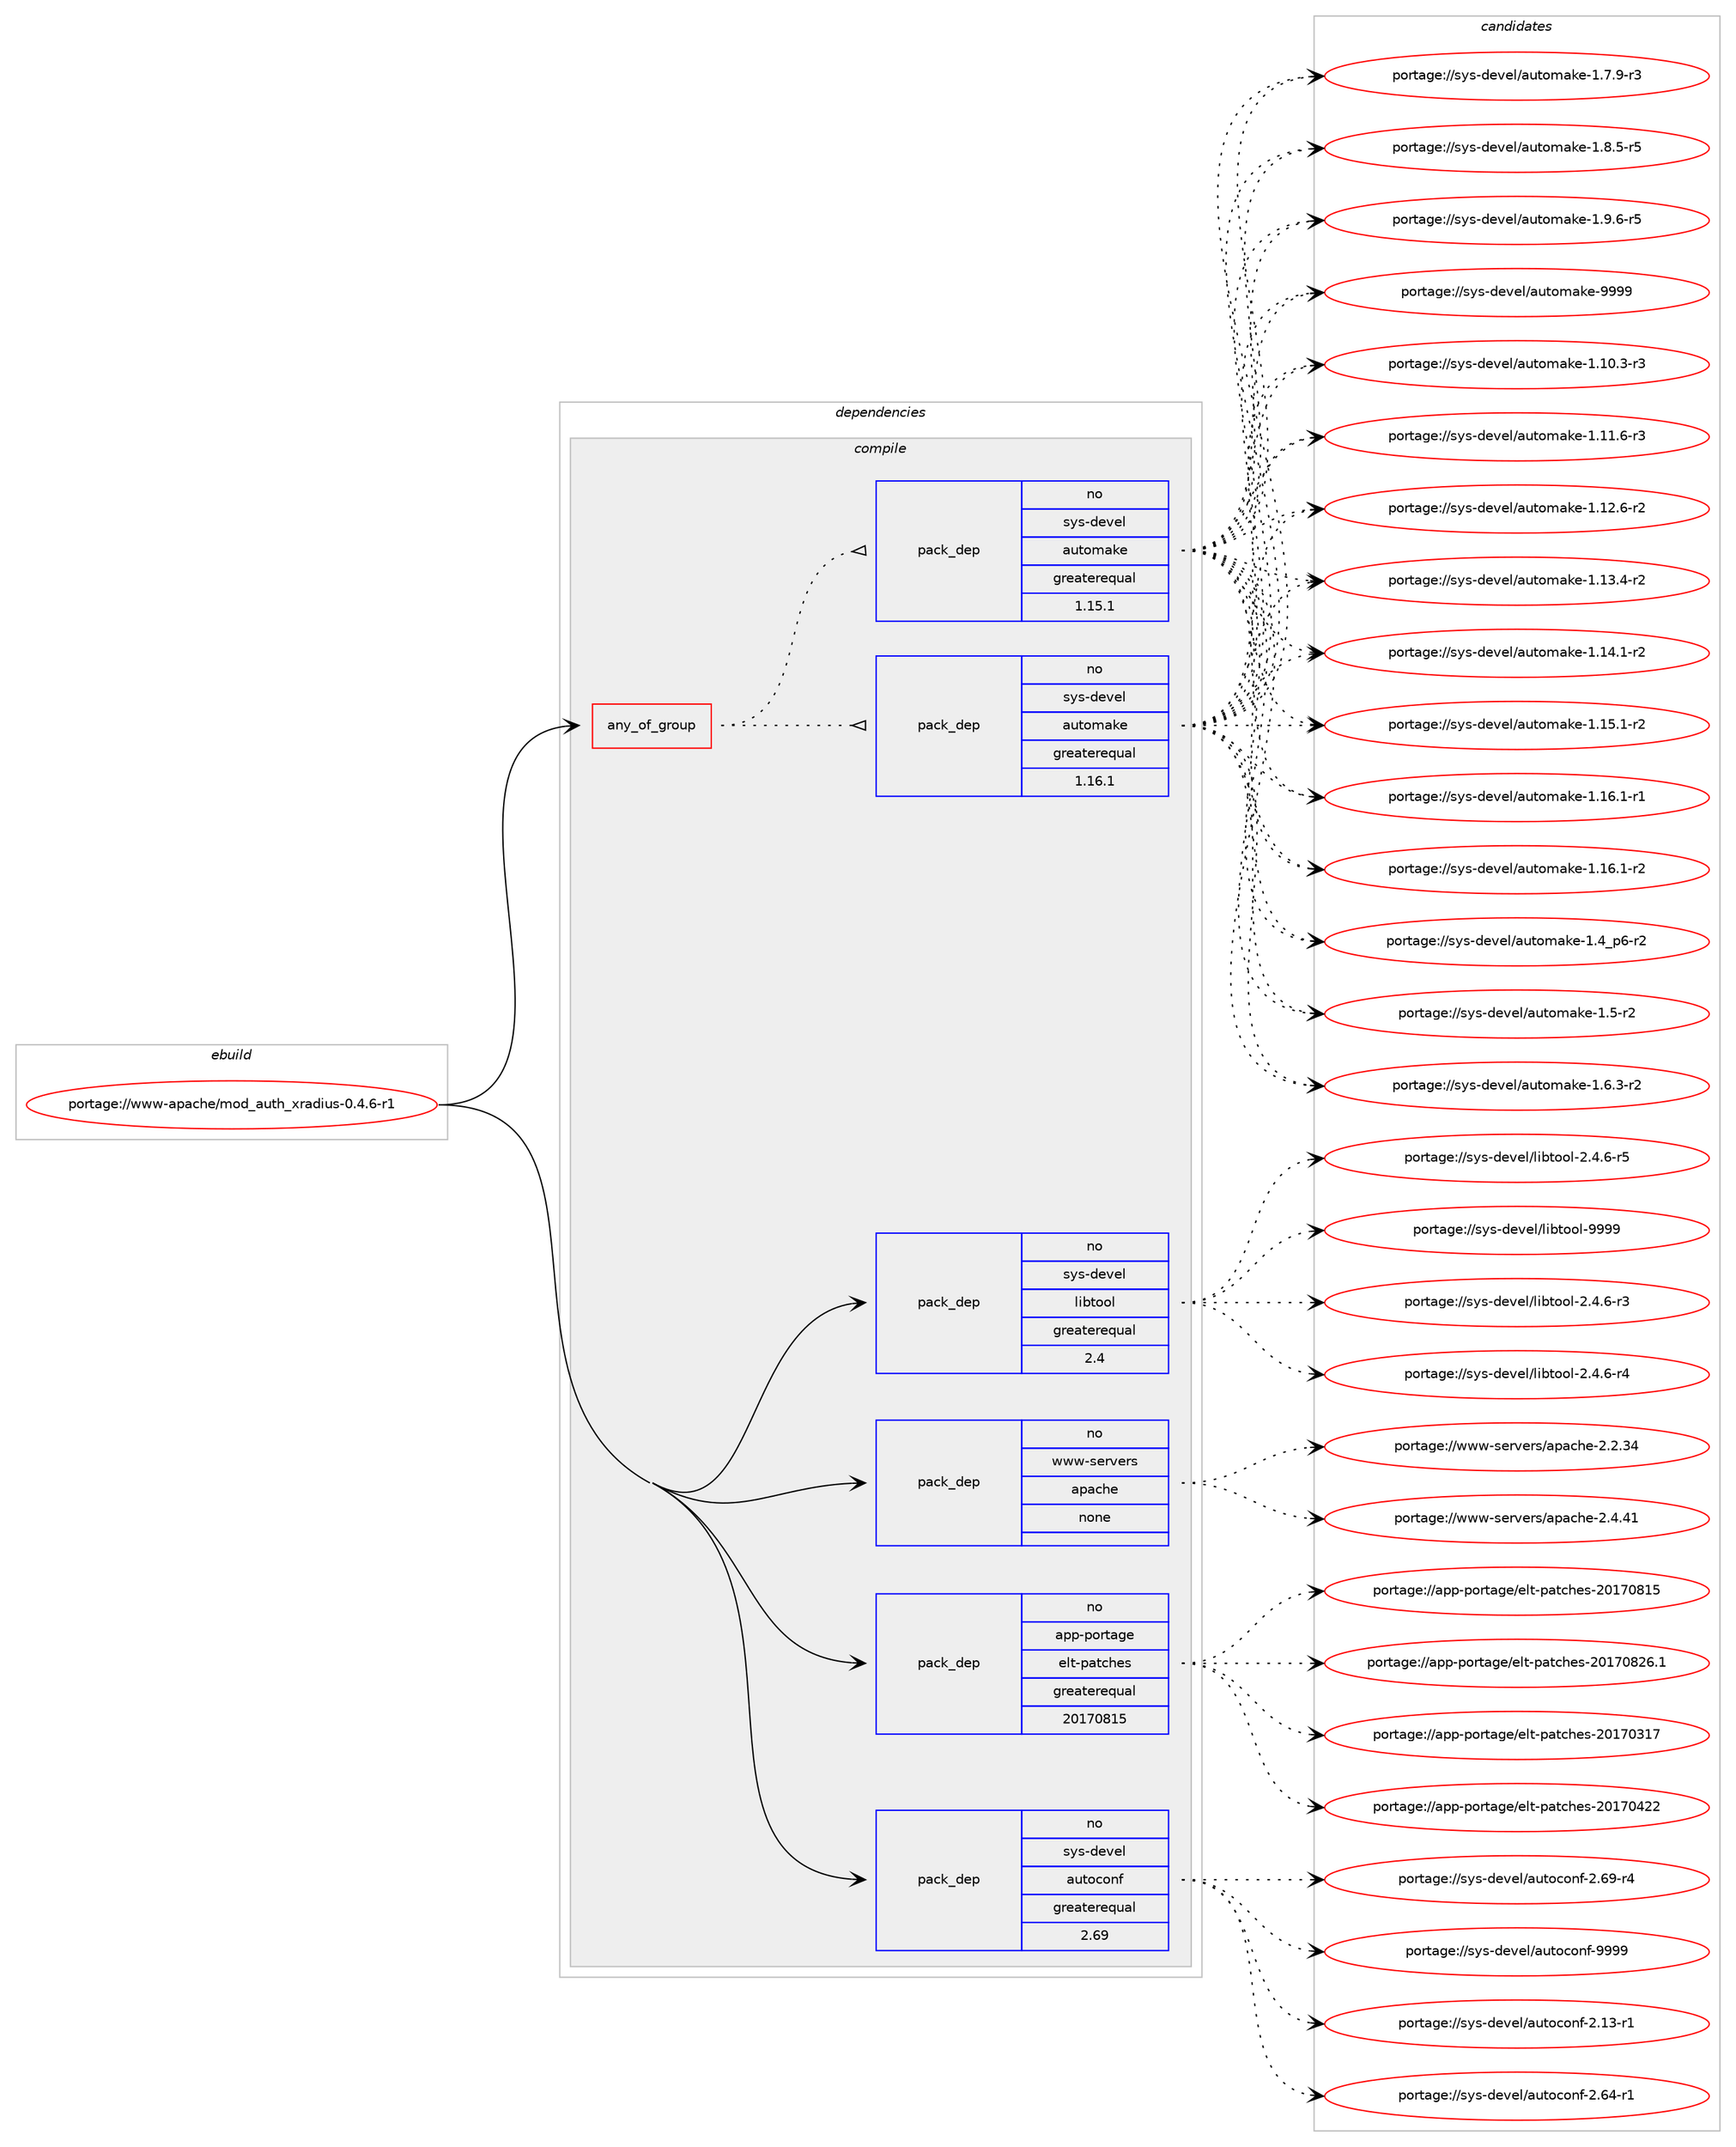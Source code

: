 digraph prolog {

# *************
# Graph options
# *************

newrank=true;
concentrate=true;
compound=true;
graph [rankdir=LR,fontname=Helvetica,fontsize=10,ranksep=1.5];#, ranksep=2.5, nodesep=0.2];
edge  [arrowhead=vee];
node  [fontname=Helvetica,fontsize=10];

# **********
# The ebuild
# **********

subgraph cluster_leftcol {
color=gray;
rank=same;
label=<<i>ebuild</i>>;
id [label="portage://www-apache/mod_auth_xradius-0.4.6-r1", color=red, width=4, href="../www-apache/mod_auth_xradius-0.4.6-r1.svg"];
}

# ****************
# The dependencies
# ****************

subgraph cluster_midcol {
color=gray;
label=<<i>dependencies</i>>;
subgraph cluster_compile {
fillcolor="#eeeeee";
style=filled;
label=<<i>compile</i>>;
subgraph any7441 {
dependency436272 [label=<<TABLE BORDER="0" CELLBORDER="1" CELLSPACING="0" CELLPADDING="4"><TR><TD CELLPADDING="10">any_of_group</TD></TR></TABLE>>, shape=none, color=red];subgraph pack323420 {
dependency436273 [label=<<TABLE BORDER="0" CELLBORDER="1" CELLSPACING="0" CELLPADDING="4" WIDTH="220"><TR><TD ROWSPAN="6" CELLPADDING="30">pack_dep</TD></TR><TR><TD WIDTH="110">no</TD></TR><TR><TD>sys-devel</TD></TR><TR><TD>automake</TD></TR><TR><TD>greaterequal</TD></TR><TR><TD>1.16.1</TD></TR></TABLE>>, shape=none, color=blue];
}
dependency436272:e -> dependency436273:w [weight=20,style="dotted",arrowhead="oinv"];
subgraph pack323421 {
dependency436274 [label=<<TABLE BORDER="0" CELLBORDER="1" CELLSPACING="0" CELLPADDING="4" WIDTH="220"><TR><TD ROWSPAN="6" CELLPADDING="30">pack_dep</TD></TR><TR><TD WIDTH="110">no</TD></TR><TR><TD>sys-devel</TD></TR><TR><TD>automake</TD></TR><TR><TD>greaterequal</TD></TR><TR><TD>1.15.1</TD></TR></TABLE>>, shape=none, color=blue];
}
dependency436272:e -> dependency436274:w [weight=20,style="dotted",arrowhead="oinv"];
}
id:e -> dependency436272:w [weight=20,style="solid",arrowhead="vee"];
subgraph pack323422 {
dependency436275 [label=<<TABLE BORDER="0" CELLBORDER="1" CELLSPACING="0" CELLPADDING="4" WIDTH="220"><TR><TD ROWSPAN="6" CELLPADDING="30">pack_dep</TD></TR><TR><TD WIDTH="110">no</TD></TR><TR><TD>app-portage</TD></TR><TR><TD>elt-patches</TD></TR><TR><TD>greaterequal</TD></TR><TR><TD>20170815</TD></TR></TABLE>>, shape=none, color=blue];
}
id:e -> dependency436275:w [weight=20,style="solid",arrowhead="vee"];
subgraph pack323423 {
dependency436276 [label=<<TABLE BORDER="0" CELLBORDER="1" CELLSPACING="0" CELLPADDING="4" WIDTH="220"><TR><TD ROWSPAN="6" CELLPADDING="30">pack_dep</TD></TR><TR><TD WIDTH="110">no</TD></TR><TR><TD>sys-devel</TD></TR><TR><TD>autoconf</TD></TR><TR><TD>greaterequal</TD></TR><TR><TD>2.69</TD></TR></TABLE>>, shape=none, color=blue];
}
id:e -> dependency436276:w [weight=20,style="solid",arrowhead="vee"];
subgraph pack323424 {
dependency436277 [label=<<TABLE BORDER="0" CELLBORDER="1" CELLSPACING="0" CELLPADDING="4" WIDTH="220"><TR><TD ROWSPAN="6" CELLPADDING="30">pack_dep</TD></TR><TR><TD WIDTH="110">no</TD></TR><TR><TD>sys-devel</TD></TR><TR><TD>libtool</TD></TR><TR><TD>greaterequal</TD></TR><TR><TD>2.4</TD></TR></TABLE>>, shape=none, color=blue];
}
id:e -> dependency436277:w [weight=20,style="solid",arrowhead="vee"];
subgraph pack323425 {
dependency436278 [label=<<TABLE BORDER="0" CELLBORDER="1" CELLSPACING="0" CELLPADDING="4" WIDTH="220"><TR><TD ROWSPAN="6" CELLPADDING="30">pack_dep</TD></TR><TR><TD WIDTH="110">no</TD></TR><TR><TD>www-servers</TD></TR><TR><TD>apache</TD></TR><TR><TD>none</TD></TR><TR><TD></TD></TR></TABLE>>, shape=none, color=blue];
}
id:e -> dependency436278:w [weight=20,style="solid",arrowhead="vee"];
}
subgraph cluster_compileandrun {
fillcolor="#eeeeee";
style=filled;
label=<<i>compile and run</i>>;
}
subgraph cluster_run {
fillcolor="#eeeeee";
style=filled;
label=<<i>run</i>>;
}
}

# **************
# The candidates
# **************

subgraph cluster_choices {
rank=same;
color=gray;
label=<<i>candidates</i>>;

subgraph choice323420 {
color=black;
nodesep=1;
choiceportage11512111545100101118101108479711711611110997107101454946494846514511451 [label="portage://sys-devel/automake-1.10.3-r3", color=red, width=4,href="../sys-devel/automake-1.10.3-r3.svg"];
choiceportage11512111545100101118101108479711711611110997107101454946494946544511451 [label="portage://sys-devel/automake-1.11.6-r3", color=red, width=4,href="../sys-devel/automake-1.11.6-r3.svg"];
choiceportage11512111545100101118101108479711711611110997107101454946495046544511450 [label="portage://sys-devel/automake-1.12.6-r2", color=red, width=4,href="../sys-devel/automake-1.12.6-r2.svg"];
choiceportage11512111545100101118101108479711711611110997107101454946495146524511450 [label="portage://sys-devel/automake-1.13.4-r2", color=red, width=4,href="../sys-devel/automake-1.13.4-r2.svg"];
choiceportage11512111545100101118101108479711711611110997107101454946495246494511450 [label="portage://sys-devel/automake-1.14.1-r2", color=red, width=4,href="../sys-devel/automake-1.14.1-r2.svg"];
choiceportage11512111545100101118101108479711711611110997107101454946495346494511450 [label="portage://sys-devel/automake-1.15.1-r2", color=red, width=4,href="../sys-devel/automake-1.15.1-r2.svg"];
choiceportage11512111545100101118101108479711711611110997107101454946495446494511449 [label="portage://sys-devel/automake-1.16.1-r1", color=red, width=4,href="../sys-devel/automake-1.16.1-r1.svg"];
choiceportage11512111545100101118101108479711711611110997107101454946495446494511450 [label="portage://sys-devel/automake-1.16.1-r2", color=red, width=4,href="../sys-devel/automake-1.16.1-r2.svg"];
choiceportage115121115451001011181011084797117116111109971071014549465295112544511450 [label="portage://sys-devel/automake-1.4_p6-r2", color=red, width=4,href="../sys-devel/automake-1.4_p6-r2.svg"];
choiceportage11512111545100101118101108479711711611110997107101454946534511450 [label="portage://sys-devel/automake-1.5-r2", color=red, width=4,href="../sys-devel/automake-1.5-r2.svg"];
choiceportage115121115451001011181011084797117116111109971071014549465446514511450 [label="portage://sys-devel/automake-1.6.3-r2", color=red, width=4,href="../sys-devel/automake-1.6.3-r2.svg"];
choiceportage115121115451001011181011084797117116111109971071014549465546574511451 [label="portage://sys-devel/automake-1.7.9-r3", color=red, width=4,href="../sys-devel/automake-1.7.9-r3.svg"];
choiceportage115121115451001011181011084797117116111109971071014549465646534511453 [label="portage://sys-devel/automake-1.8.5-r5", color=red, width=4,href="../sys-devel/automake-1.8.5-r5.svg"];
choiceportage115121115451001011181011084797117116111109971071014549465746544511453 [label="portage://sys-devel/automake-1.9.6-r5", color=red, width=4,href="../sys-devel/automake-1.9.6-r5.svg"];
choiceportage115121115451001011181011084797117116111109971071014557575757 [label="portage://sys-devel/automake-9999", color=red, width=4,href="../sys-devel/automake-9999.svg"];
dependency436273:e -> choiceportage11512111545100101118101108479711711611110997107101454946494846514511451:w [style=dotted,weight="100"];
dependency436273:e -> choiceportage11512111545100101118101108479711711611110997107101454946494946544511451:w [style=dotted,weight="100"];
dependency436273:e -> choiceportage11512111545100101118101108479711711611110997107101454946495046544511450:w [style=dotted,weight="100"];
dependency436273:e -> choiceportage11512111545100101118101108479711711611110997107101454946495146524511450:w [style=dotted,weight="100"];
dependency436273:e -> choiceportage11512111545100101118101108479711711611110997107101454946495246494511450:w [style=dotted,weight="100"];
dependency436273:e -> choiceportage11512111545100101118101108479711711611110997107101454946495346494511450:w [style=dotted,weight="100"];
dependency436273:e -> choiceportage11512111545100101118101108479711711611110997107101454946495446494511449:w [style=dotted,weight="100"];
dependency436273:e -> choiceportage11512111545100101118101108479711711611110997107101454946495446494511450:w [style=dotted,weight="100"];
dependency436273:e -> choiceportage115121115451001011181011084797117116111109971071014549465295112544511450:w [style=dotted,weight="100"];
dependency436273:e -> choiceportage11512111545100101118101108479711711611110997107101454946534511450:w [style=dotted,weight="100"];
dependency436273:e -> choiceportage115121115451001011181011084797117116111109971071014549465446514511450:w [style=dotted,weight="100"];
dependency436273:e -> choiceportage115121115451001011181011084797117116111109971071014549465546574511451:w [style=dotted,weight="100"];
dependency436273:e -> choiceportage115121115451001011181011084797117116111109971071014549465646534511453:w [style=dotted,weight="100"];
dependency436273:e -> choiceportage115121115451001011181011084797117116111109971071014549465746544511453:w [style=dotted,weight="100"];
dependency436273:e -> choiceportage115121115451001011181011084797117116111109971071014557575757:w [style=dotted,weight="100"];
}
subgraph choice323421 {
color=black;
nodesep=1;
choiceportage11512111545100101118101108479711711611110997107101454946494846514511451 [label="portage://sys-devel/automake-1.10.3-r3", color=red, width=4,href="../sys-devel/automake-1.10.3-r3.svg"];
choiceportage11512111545100101118101108479711711611110997107101454946494946544511451 [label="portage://sys-devel/automake-1.11.6-r3", color=red, width=4,href="../sys-devel/automake-1.11.6-r3.svg"];
choiceportage11512111545100101118101108479711711611110997107101454946495046544511450 [label="portage://sys-devel/automake-1.12.6-r2", color=red, width=4,href="../sys-devel/automake-1.12.6-r2.svg"];
choiceportage11512111545100101118101108479711711611110997107101454946495146524511450 [label="portage://sys-devel/automake-1.13.4-r2", color=red, width=4,href="../sys-devel/automake-1.13.4-r2.svg"];
choiceportage11512111545100101118101108479711711611110997107101454946495246494511450 [label="portage://sys-devel/automake-1.14.1-r2", color=red, width=4,href="../sys-devel/automake-1.14.1-r2.svg"];
choiceportage11512111545100101118101108479711711611110997107101454946495346494511450 [label="portage://sys-devel/automake-1.15.1-r2", color=red, width=4,href="../sys-devel/automake-1.15.1-r2.svg"];
choiceportage11512111545100101118101108479711711611110997107101454946495446494511449 [label="portage://sys-devel/automake-1.16.1-r1", color=red, width=4,href="../sys-devel/automake-1.16.1-r1.svg"];
choiceportage11512111545100101118101108479711711611110997107101454946495446494511450 [label="portage://sys-devel/automake-1.16.1-r2", color=red, width=4,href="../sys-devel/automake-1.16.1-r2.svg"];
choiceportage115121115451001011181011084797117116111109971071014549465295112544511450 [label="portage://sys-devel/automake-1.4_p6-r2", color=red, width=4,href="../sys-devel/automake-1.4_p6-r2.svg"];
choiceportage11512111545100101118101108479711711611110997107101454946534511450 [label="portage://sys-devel/automake-1.5-r2", color=red, width=4,href="../sys-devel/automake-1.5-r2.svg"];
choiceportage115121115451001011181011084797117116111109971071014549465446514511450 [label="portage://sys-devel/automake-1.6.3-r2", color=red, width=4,href="../sys-devel/automake-1.6.3-r2.svg"];
choiceportage115121115451001011181011084797117116111109971071014549465546574511451 [label="portage://sys-devel/automake-1.7.9-r3", color=red, width=4,href="../sys-devel/automake-1.7.9-r3.svg"];
choiceportage115121115451001011181011084797117116111109971071014549465646534511453 [label="portage://sys-devel/automake-1.8.5-r5", color=red, width=4,href="../sys-devel/automake-1.8.5-r5.svg"];
choiceportage115121115451001011181011084797117116111109971071014549465746544511453 [label="portage://sys-devel/automake-1.9.6-r5", color=red, width=4,href="../sys-devel/automake-1.9.6-r5.svg"];
choiceportage115121115451001011181011084797117116111109971071014557575757 [label="portage://sys-devel/automake-9999", color=red, width=4,href="../sys-devel/automake-9999.svg"];
dependency436274:e -> choiceportage11512111545100101118101108479711711611110997107101454946494846514511451:w [style=dotted,weight="100"];
dependency436274:e -> choiceportage11512111545100101118101108479711711611110997107101454946494946544511451:w [style=dotted,weight="100"];
dependency436274:e -> choiceportage11512111545100101118101108479711711611110997107101454946495046544511450:w [style=dotted,weight="100"];
dependency436274:e -> choiceportage11512111545100101118101108479711711611110997107101454946495146524511450:w [style=dotted,weight="100"];
dependency436274:e -> choiceportage11512111545100101118101108479711711611110997107101454946495246494511450:w [style=dotted,weight="100"];
dependency436274:e -> choiceportage11512111545100101118101108479711711611110997107101454946495346494511450:w [style=dotted,weight="100"];
dependency436274:e -> choiceportage11512111545100101118101108479711711611110997107101454946495446494511449:w [style=dotted,weight="100"];
dependency436274:e -> choiceportage11512111545100101118101108479711711611110997107101454946495446494511450:w [style=dotted,weight="100"];
dependency436274:e -> choiceportage115121115451001011181011084797117116111109971071014549465295112544511450:w [style=dotted,weight="100"];
dependency436274:e -> choiceportage11512111545100101118101108479711711611110997107101454946534511450:w [style=dotted,weight="100"];
dependency436274:e -> choiceportage115121115451001011181011084797117116111109971071014549465446514511450:w [style=dotted,weight="100"];
dependency436274:e -> choiceportage115121115451001011181011084797117116111109971071014549465546574511451:w [style=dotted,weight="100"];
dependency436274:e -> choiceportage115121115451001011181011084797117116111109971071014549465646534511453:w [style=dotted,weight="100"];
dependency436274:e -> choiceportage115121115451001011181011084797117116111109971071014549465746544511453:w [style=dotted,weight="100"];
dependency436274:e -> choiceportage115121115451001011181011084797117116111109971071014557575757:w [style=dotted,weight="100"];
}
subgraph choice323422 {
color=black;
nodesep=1;
choiceportage97112112451121111141169710310147101108116451129711699104101115455048495548514955 [label="portage://app-portage/elt-patches-20170317", color=red, width=4,href="../app-portage/elt-patches-20170317.svg"];
choiceportage97112112451121111141169710310147101108116451129711699104101115455048495548525050 [label="portage://app-portage/elt-patches-20170422", color=red, width=4,href="../app-portage/elt-patches-20170422.svg"];
choiceportage97112112451121111141169710310147101108116451129711699104101115455048495548564953 [label="portage://app-portage/elt-patches-20170815", color=red, width=4,href="../app-portage/elt-patches-20170815.svg"];
choiceportage971121124511211111411697103101471011081164511297116991041011154550484955485650544649 [label="portage://app-portage/elt-patches-20170826.1", color=red, width=4,href="../app-portage/elt-patches-20170826.1.svg"];
dependency436275:e -> choiceportage97112112451121111141169710310147101108116451129711699104101115455048495548514955:w [style=dotted,weight="100"];
dependency436275:e -> choiceportage97112112451121111141169710310147101108116451129711699104101115455048495548525050:w [style=dotted,weight="100"];
dependency436275:e -> choiceportage97112112451121111141169710310147101108116451129711699104101115455048495548564953:w [style=dotted,weight="100"];
dependency436275:e -> choiceportage971121124511211111411697103101471011081164511297116991041011154550484955485650544649:w [style=dotted,weight="100"];
}
subgraph choice323423 {
color=black;
nodesep=1;
choiceportage1151211154510010111810110847971171161119911111010245504649514511449 [label="portage://sys-devel/autoconf-2.13-r1", color=red, width=4,href="../sys-devel/autoconf-2.13-r1.svg"];
choiceportage1151211154510010111810110847971171161119911111010245504654524511449 [label="portage://sys-devel/autoconf-2.64-r1", color=red, width=4,href="../sys-devel/autoconf-2.64-r1.svg"];
choiceportage1151211154510010111810110847971171161119911111010245504654574511452 [label="portage://sys-devel/autoconf-2.69-r4", color=red, width=4,href="../sys-devel/autoconf-2.69-r4.svg"];
choiceportage115121115451001011181011084797117116111991111101024557575757 [label="portage://sys-devel/autoconf-9999", color=red, width=4,href="../sys-devel/autoconf-9999.svg"];
dependency436276:e -> choiceportage1151211154510010111810110847971171161119911111010245504649514511449:w [style=dotted,weight="100"];
dependency436276:e -> choiceportage1151211154510010111810110847971171161119911111010245504654524511449:w [style=dotted,weight="100"];
dependency436276:e -> choiceportage1151211154510010111810110847971171161119911111010245504654574511452:w [style=dotted,weight="100"];
dependency436276:e -> choiceportage115121115451001011181011084797117116111991111101024557575757:w [style=dotted,weight="100"];
}
subgraph choice323424 {
color=black;
nodesep=1;
choiceportage1151211154510010111810110847108105981161111111084550465246544511451 [label="portage://sys-devel/libtool-2.4.6-r3", color=red, width=4,href="../sys-devel/libtool-2.4.6-r3.svg"];
choiceportage1151211154510010111810110847108105981161111111084550465246544511452 [label="portage://sys-devel/libtool-2.4.6-r4", color=red, width=4,href="../sys-devel/libtool-2.4.6-r4.svg"];
choiceportage1151211154510010111810110847108105981161111111084550465246544511453 [label="portage://sys-devel/libtool-2.4.6-r5", color=red, width=4,href="../sys-devel/libtool-2.4.6-r5.svg"];
choiceportage1151211154510010111810110847108105981161111111084557575757 [label="portage://sys-devel/libtool-9999", color=red, width=4,href="../sys-devel/libtool-9999.svg"];
dependency436277:e -> choiceportage1151211154510010111810110847108105981161111111084550465246544511451:w [style=dotted,weight="100"];
dependency436277:e -> choiceportage1151211154510010111810110847108105981161111111084550465246544511452:w [style=dotted,weight="100"];
dependency436277:e -> choiceportage1151211154510010111810110847108105981161111111084550465246544511453:w [style=dotted,weight="100"];
dependency436277:e -> choiceportage1151211154510010111810110847108105981161111111084557575757:w [style=dotted,weight="100"];
}
subgraph choice323425 {
color=black;
nodesep=1;
choiceportage119119119451151011141181011141154797112979910410145504650465152 [label="portage://www-servers/apache-2.2.34", color=red, width=4,href="../www-servers/apache-2.2.34.svg"];
choiceportage119119119451151011141181011141154797112979910410145504652465249 [label="portage://www-servers/apache-2.4.41", color=red, width=4,href="../www-servers/apache-2.4.41.svg"];
dependency436278:e -> choiceportage119119119451151011141181011141154797112979910410145504650465152:w [style=dotted,weight="100"];
dependency436278:e -> choiceportage119119119451151011141181011141154797112979910410145504652465249:w [style=dotted,weight="100"];
}
}

}
